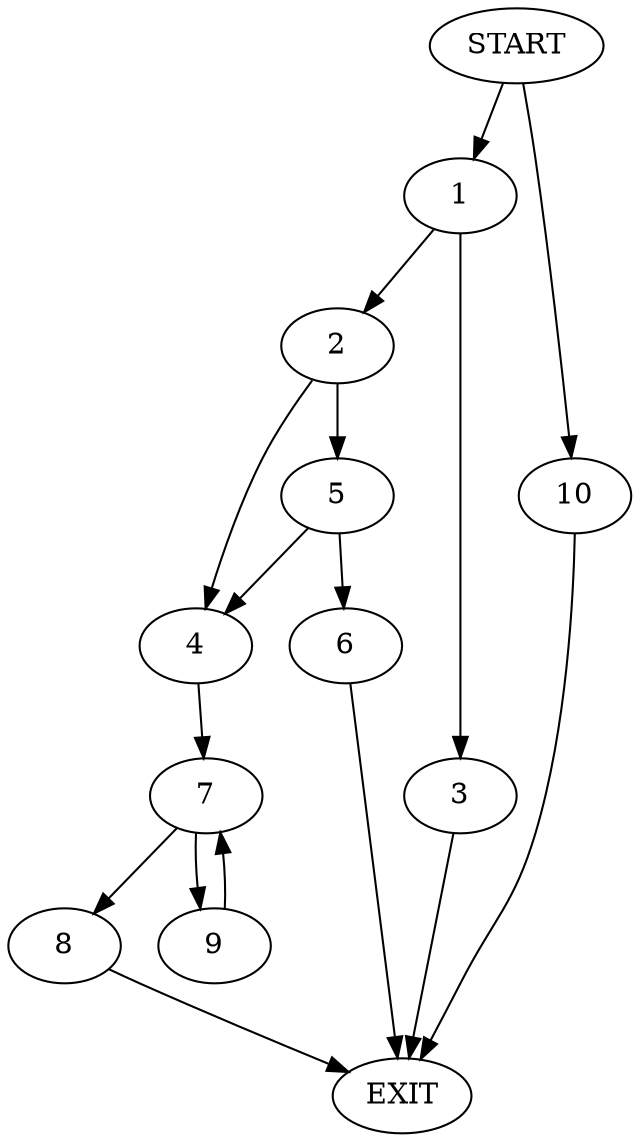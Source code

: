 digraph {
0 [label="START"]
11 [label="EXIT"]
0 -> 1
1 -> 2
1 -> 3
2 -> 4
2 -> 5
3 -> 11
5 -> 4
5 -> 6
4 -> 7
6 -> 11
7 -> 8
7 -> 9
9 -> 7
8 -> 11
0 -> 10
10 -> 11
}
